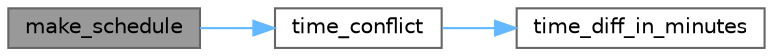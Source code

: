 digraph "make_schedule"
{
 // LATEX_PDF_SIZE
  bgcolor="transparent";
  edge [fontname=Helvetica,fontsize=10,labelfontname=Helvetica,labelfontsize=10];
  node [fontname=Helvetica,fontsize=10,shape=box,height=0.2,width=0.4];
  rankdir="LR";
  Node1 [id="Node000001",label="make_schedule",height=0.2,width=0.4,color="gray40", fillcolor="grey60", style="filled", fontcolor="black",tooltip=" "];
  Node1 -> Node2 [id="edge1_Node000001_Node000002",color="steelblue1",style="solid",tooltip=" "];
  Node2 [id="Node000002",label="time_conflict",height=0.2,width=0.4,color="grey40", fillcolor="white", style="filled",URL="$schedule__maker_8cpp.html#aaa4b199053a37d93320364c8459d7ded",tooltip=" "];
  Node2 -> Node3 [id="edge2_Node000002_Node000003",color="steelblue1",style="solid",tooltip=" "];
  Node3 [id="Node000003",label="time_diff_in_minutes",height=0.2,width=0.4,color="grey40", fillcolor="white", style="filled",URL="$schedule__maker_8cpp.html#ab756784d7a4d58f3c8ba9c042d42a1cb",tooltip=" "];
}

